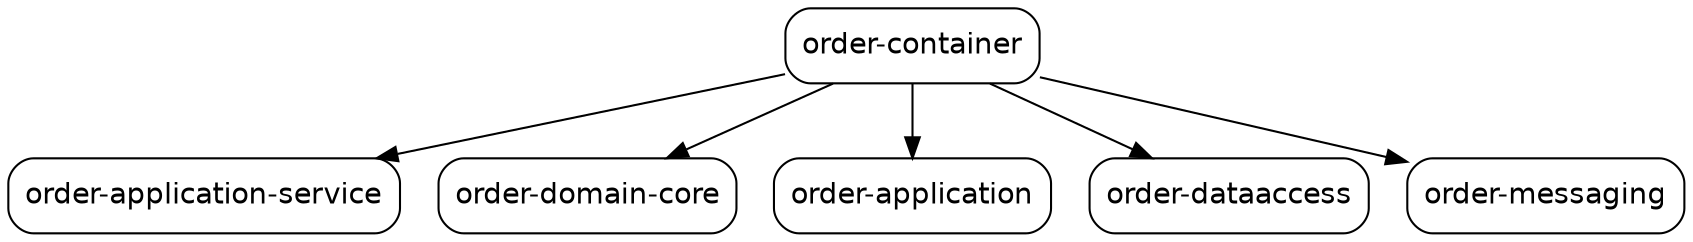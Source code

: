 digraph "order-container" {
  node [shape="box",style="rounded",fontname="Helvetica",fontsize="14"]
  edge [fontsize="10",fontname="Helvetica"]

  // Node Definitions:
  "org.gadashov:order-container:jar"[label=<order-container>]
  "org.gadashov:order-application-service:jar"[label=<order-application-service>]
  "org.gadashov:order-domain-core:jar"[label=<order-domain-core>]
  "org.gadashov:order-application:jar"[label=<order-application>]
  "org.gadashov:order-dataaccess:jar"[label=<order-dataaccess>]
  "org.gadashov:order-messaging:jar"[label=<order-messaging>]

  // Edge Definitions:
  "org.gadashov:order-container:jar" -> "org.gadashov:order-application-service:jar"
  "org.gadashov:order-container:jar" -> "org.gadashov:order-domain-core:jar"
  "org.gadashov:order-container:jar" -> "org.gadashov:order-application:jar"
  "org.gadashov:order-container:jar" -> "org.gadashov:order-dataaccess:jar"
  "org.gadashov:order-container:jar" -> "org.gadashov:order-messaging:jar"
}
